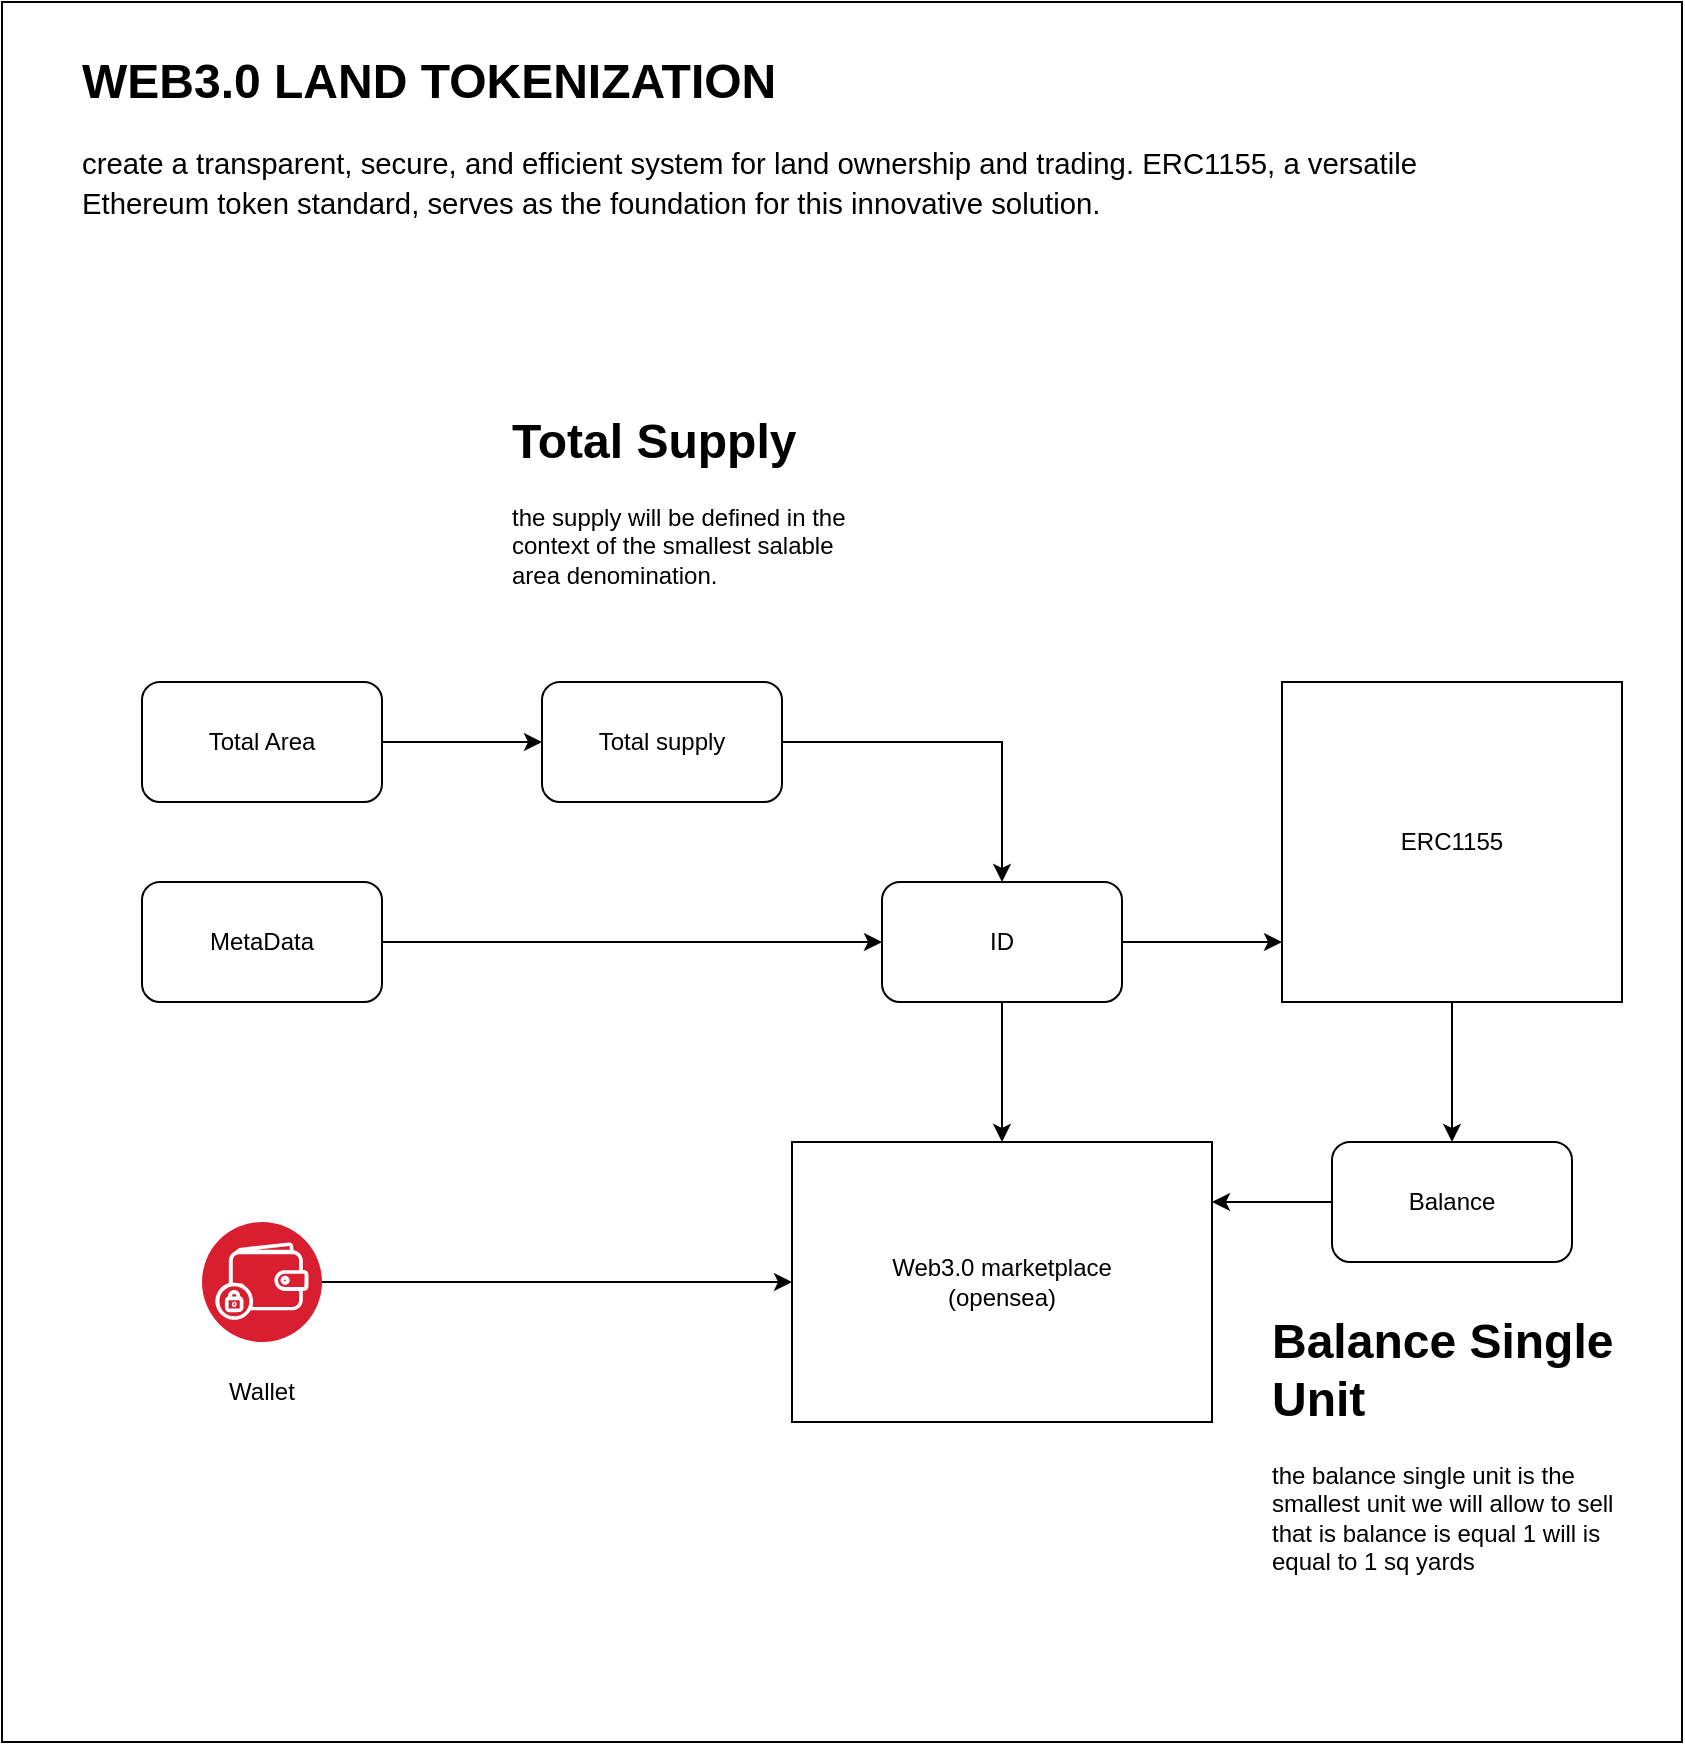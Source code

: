 <mxfile version="22.1.0" type="github">
  <diagram name="Page-1" id="qh9bkh5XAp2ZXwSmuEZq">
    <mxGraphModel dx="2269" dy="2277" grid="1" gridSize="10" guides="1" tooltips="1" connect="1" arrows="1" fold="1" page="1" pageScale="1" pageWidth="850" pageHeight="1100" math="0" shadow="0">
      <root>
        <mxCell id="0" />
        <mxCell id="1" parent="0" />
        <mxCell id="P4B9Dwf5wOCtqZJwkF_M-21" value="" style="rounded=0;whiteSpace=wrap;html=1;" vertex="1" parent="1">
          <mxGeometry x="10" y="-140" width="840" height="870" as="geometry" />
        </mxCell>
        <mxCell id="P4B9Dwf5wOCtqZJwkF_M-4" value="" style="edgeStyle=orthogonalEdgeStyle;rounded=0;orthogonalLoop=1;jettySize=auto;html=1;" edge="1" parent="1" source="P4B9Dwf5wOCtqZJwkF_M-1" target="P4B9Dwf5wOCtqZJwkF_M-3">
          <mxGeometry relative="1" as="geometry" />
        </mxCell>
        <mxCell id="P4B9Dwf5wOCtqZJwkF_M-1" value="Total Area" style="rounded=1;whiteSpace=wrap;html=1;" vertex="1" parent="1">
          <mxGeometry x="80" y="200" width="120" height="60" as="geometry" />
        </mxCell>
        <mxCell id="P4B9Dwf5wOCtqZJwkF_M-7" style="edgeStyle=orthogonalEdgeStyle;rounded=0;orthogonalLoop=1;jettySize=auto;html=1;entryX=0;entryY=0.5;entryDx=0;entryDy=0;" edge="1" parent="1" source="P4B9Dwf5wOCtqZJwkF_M-2" target="P4B9Dwf5wOCtqZJwkF_M-5">
          <mxGeometry relative="1" as="geometry" />
        </mxCell>
        <mxCell id="P4B9Dwf5wOCtqZJwkF_M-2" value="MetaData" style="rounded=1;whiteSpace=wrap;html=1;" vertex="1" parent="1">
          <mxGeometry x="80" y="300" width="120" height="60" as="geometry" />
        </mxCell>
        <mxCell id="P4B9Dwf5wOCtqZJwkF_M-6" style="edgeStyle=orthogonalEdgeStyle;rounded=0;orthogonalLoop=1;jettySize=auto;html=1;" edge="1" parent="1" source="P4B9Dwf5wOCtqZJwkF_M-3" target="P4B9Dwf5wOCtqZJwkF_M-5">
          <mxGeometry relative="1" as="geometry" />
        </mxCell>
        <mxCell id="P4B9Dwf5wOCtqZJwkF_M-3" value="Total supply" style="rounded=1;whiteSpace=wrap;html=1;" vertex="1" parent="1">
          <mxGeometry x="280" y="200" width="120" height="60" as="geometry" />
        </mxCell>
        <mxCell id="P4B9Dwf5wOCtqZJwkF_M-11" value="" style="edgeStyle=orthogonalEdgeStyle;rounded=0;orthogonalLoop=1;jettySize=auto;html=1;" edge="1" parent="1" source="P4B9Dwf5wOCtqZJwkF_M-5" target="P4B9Dwf5wOCtqZJwkF_M-10">
          <mxGeometry relative="1" as="geometry">
            <Array as="points">
              <mxPoint x="630" y="330" />
              <mxPoint x="630" y="330" />
            </Array>
          </mxGeometry>
        </mxCell>
        <mxCell id="P4B9Dwf5wOCtqZJwkF_M-17" value="" style="edgeStyle=orthogonalEdgeStyle;rounded=0;orthogonalLoop=1;jettySize=auto;html=1;" edge="1" parent="1" source="P4B9Dwf5wOCtqZJwkF_M-5" target="P4B9Dwf5wOCtqZJwkF_M-15">
          <mxGeometry relative="1" as="geometry" />
        </mxCell>
        <mxCell id="P4B9Dwf5wOCtqZJwkF_M-5" value="ID" style="rounded=1;whiteSpace=wrap;html=1;" vertex="1" parent="1">
          <mxGeometry x="450" y="300" width="120" height="60" as="geometry" />
        </mxCell>
        <mxCell id="P4B9Dwf5wOCtqZJwkF_M-8" value="&lt;h1&gt;Total Supply&lt;/h1&gt;&lt;div&gt;the supply will be defined in the context of the smallest salable area denomination.&lt;/div&gt;" style="text;html=1;strokeColor=none;fillColor=none;spacing=5;spacingTop=-20;whiteSpace=wrap;overflow=hidden;rounded=0;" vertex="1" parent="1">
          <mxGeometry x="260" y="60" width="190" height="120" as="geometry" />
        </mxCell>
        <mxCell id="P4B9Dwf5wOCtqZJwkF_M-13" value="" style="edgeStyle=orthogonalEdgeStyle;rounded=0;orthogonalLoop=1;jettySize=auto;html=1;" edge="1" parent="1" source="P4B9Dwf5wOCtqZJwkF_M-10" target="P4B9Dwf5wOCtqZJwkF_M-12">
          <mxGeometry relative="1" as="geometry" />
        </mxCell>
        <mxCell id="P4B9Dwf5wOCtqZJwkF_M-10" value="ERC1155" style="rounded=0;whiteSpace=wrap;html=1;" vertex="1" parent="1">
          <mxGeometry x="650" y="200" width="170" height="160" as="geometry" />
        </mxCell>
        <mxCell id="P4B9Dwf5wOCtqZJwkF_M-16" value="" style="edgeStyle=orthogonalEdgeStyle;rounded=0;orthogonalLoop=1;jettySize=auto;html=1;" edge="1" parent="1" source="P4B9Dwf5wOCtqZJwkF_M-12" target="P4B9Dwf5wOCtqZJwkF_M-15">
          <mxGeometry relative="1" as="geometry">
            <Array as="points">
              <mxPoint x="630" y="460" />
              <mxPoint x="630" y="460" />
            </Array>
          </mxGeometry>
        </mxCell>
        <mxCell id="P4B9Dwf5wOCtqZJwkF_M-12" value="Balance" style="rounded=1;whiteSpace=wrap;html=1;" vertex="1" parent="1">
          <mxGeometry x="675" y="430" width="120" height="60" as="geometry" />
        </mxCell>
        <mxCell id="P4B9Dwf5wOCtqZJwkF_M-14" value="&lt;h1&gt;Balance Single Unit&lt;/h1&gt;&lt;div&gt;the balance single unit is the smallest unit we will allow to sell that is balance is equal 1 will is equal to 1&amp;nbsp;sq yards&lt;/div&gt;" style="text;html=1;strokeColor=none;fillColor=none;spacing=5;spacingTop=-20;whiteSpace=wrap;overflow=hidden;rounded=0;" vertex="1" parent="1">
          <mxGeometry x="640" y="510" width="190" height="150" as="geometry" />
        </mxCell>
        <mxCell id="P4B9Dwf5wOCtqZJwkF_M-15" value="Web3.0 marketplace&lt;br&gt;(opensea)" style="rounded=0;whiteSpace=wrap;html=1;" vertex="1" parent="1">
          <mxGeometry x="405" y="430" width="210" height="140" as="geometry" />
        </mxCell>
        <mxCell id="P4B9Dwf5wOCtqZJwkF_M-23" style="edgeStyle=orthogonalEdgeStyle;rounded=0;orthogonalLoop=1;jettySize=auto;html=1;entryX=0;entryY=0.5;entryDx=0;entryDy=0;" edge="1" parent="1" source="P4B9Dwf5wOCtqZJwkF_M-18" target="P4B9Dwf5wOCtqZJwkF_M-15">
          <mxGeometry relative="1" as="geometry" />
        </mxCell>
        <mxCell id="P4B9Dwf5wOCtqZJwkF_M-18" value="" style="image;aspect=fixed;perimeter=ellipsePerimeter;html=1;align=center;shadow=0;dashed=0;fontColor=#4277BB;labelBackgroundColor=default;fontSize=12;spacingTop=3;image=img/lib/ibm/blockchain/wallet.svg;" vertex="1" parent="1">
          <mxGeometry x="110" y="470" width="60" height="60" as="geometry" />
        </mxCell>
        <mxCell id="P4B9Dwf5wOCtqZJwkF_M-19" value="Wallet" style="text;html=1;strokeColor=none;fillColor=none;align=center;verticalAlign=middle;whiteSpace=wrap;rounded=0;" vertex="1" parent="1">
          <mxGeometry x="110" y="540" width="60" height="30" as="geometry" />
        </mxCell>
        <mxCell id="P4B9Dwf5wOCtqZJwkF_M-22" value="&lt;h1&gt;WEB3.0 LAND TOKENIZATION&lt;/h1&gt;&lt;p&gt;&lt;/p&gt;&lt;p style=&quot;line-height:1.38;margin-top:0pt;margin-bottom:0pt;&quot; dir=&quot;ltr&quot;&gt;&lt;/p&gt;&lt;p style=&quot;line-height:1.38;margin-top:0pt;margin-bottom:0pt;&quot; dir=&quot;ltr&quot;&gt;&lt;span style=&quot;font-size: 11pt; font-family: Arial, sans-serif; color: rgb(0, 0, 0); background-color: transparent; font-weight: 400; font-style: normal; font-variant: normal; text-decoration: none; vertical-align: baseline;&quot;&gt;create a transparent, secure, and efficient system for land ownership and trading. ERC1155, a versatile Ethereum token standard, serves as the foundation for this innovative solution.&lt;/span&gt;&lt;/p&gt;" style="text;html=1;strokeColor=none;fillColor=none;spacing=5;spacingTop=-20;whiteSpace=wrap;overflow=hidden;rounded=0;" vertex="1" parent="1">
          <mxGeometry x="45" y="-120" width="705" height="120" as="geometry" />
        </mxCell>
      </root>
    </mxGraphModel>
  </diagram>
</mxfile>
